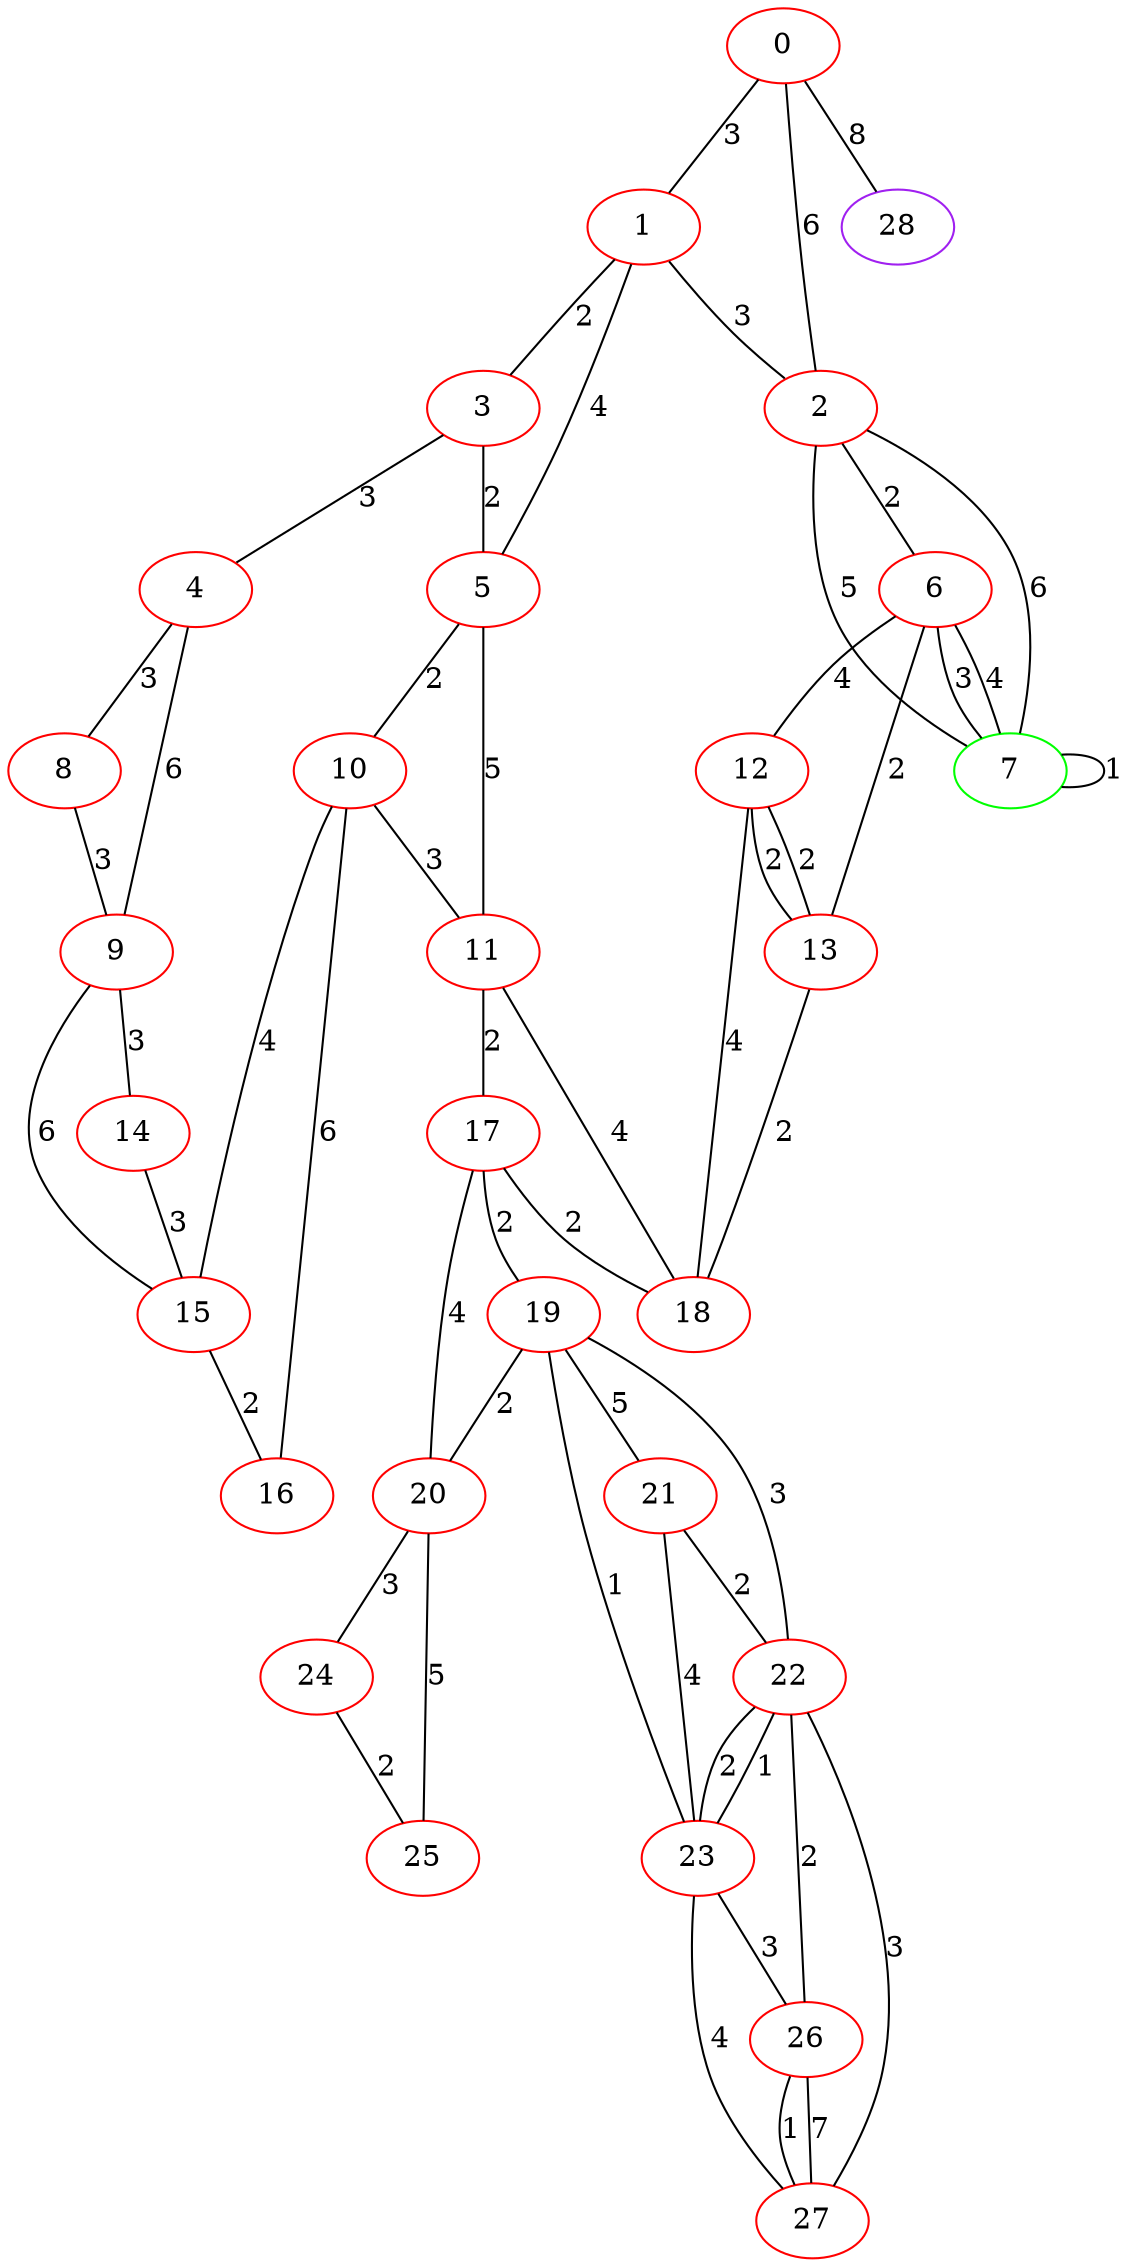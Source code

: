 graph "" {
0 [color=red, weight=1];
1 [color=red, weight=1];
2 [color=red, weight=1];
3 [color=red, weight=1];
4 [color=red, weight=1];
5 [color=red, weight=1];
6 [color=red, weight=1];
7 [color=green, weight=2];
8 [color=red, weight=1];
9 [color=red, weight=1];
10 [color=red, weight=1];
11 [color=red, weight=1];
12 [color=red, weight=1];
13 [color=red, weight=1];
14 [color=red, weight=1];
15 [color=red, weight=1];
16 [color=red, weight=1];
17 [color=red, weight=1];
18 [color=red, weight=1];
19 [color=red, weight=1];
20 [color=red, weight=1];
21 [color=red, weight=1];
22 [color=red, weight=1];
23 [color=red, weight=1];
24 [color=red, weight=1];
25 [color=red, weight=1];
26 [color=red, weight=1];
27 [color=red, weight=1];
28 [color=purple, weight=4];
0 -- 1  [key=0, label=3];
0 -- 2  [key=0, label=6];
0 -- 28  [key=0, label=8];
1 -- 2  [key=0, label=3];
1 -- 3  [key=0, label=2];
1 -- 5  [key=0, label=4];
2 -- 6  [key=0, label=2];
2 -- 7  [key=0, label=5];
2 -- 7  [key=1, label=6];
3 -- 4  [key=0, label=3];
3 -- 5  [key=0, label=2];
4 -- 8  [key=0, label=3];
4 -- 9  [key=0, label=6];
5 -- 10  [key=0, label=2];
5 -- 11  [key=0, label=5];
6 -- 12  [key=0, label=4];
6 -- 13  [key=0, label=2];
6 -- 7  [key=0, label=3];
6 -- 7  [key=1, label=4];
7 -- 7  [key=0, label=1];
8 -- 9  [key=0, label=3];
9 -- 14  [key=0, label=3];
9 -- 15  [key=0, label=6];
10 -- 16  [key=0, label=6];
10 -- 11  [key=0, label=3];
10 -- 15  [key=0, label=4];
11 -- 17  [key=0, label=2];
11 -- 18  [key=0, label=4];
12 -- 18  [key=0, label=4];
12 -- 13  [key=0, label=2];
12 -- 13  [key=1, label=2];
13 -- 18  [key=0, label=2];
14 -- 15  [key=0, label=3];
15 -- 16  [key=0, label=2];
17 -- 19  [key=0, label=2];
17 -- 18  [key=0, label=2];
17 -- 20  [key=0, label=4];
19 -- 20  [key=0, label=2];
19 -- 21  [key=0, label=5];
19 -- 22  [key=0, label=3];
19 -- 23  [key=0, label=1];
20 -- 24  [key=0, label=3];
20 -- 25  [key=0, label=5];
21 -- 22  [key=0, label=2];
21 -- 23  [key=0, label=4];
22 -- 27  [key=0, label=3];
22 -- 26  [key=0, label=2];
22 -- 23  [key=0, label=2];
22 -- 23  [key=1, label=1];
23 -- 27  [key=0, label=4];
23 -- 26  [key=0, label=3];
24 -- 25  [key=0, label=2];
26 -- 27  [key=0, label=1];
26 -- 27  [key=1, label=7];
}
